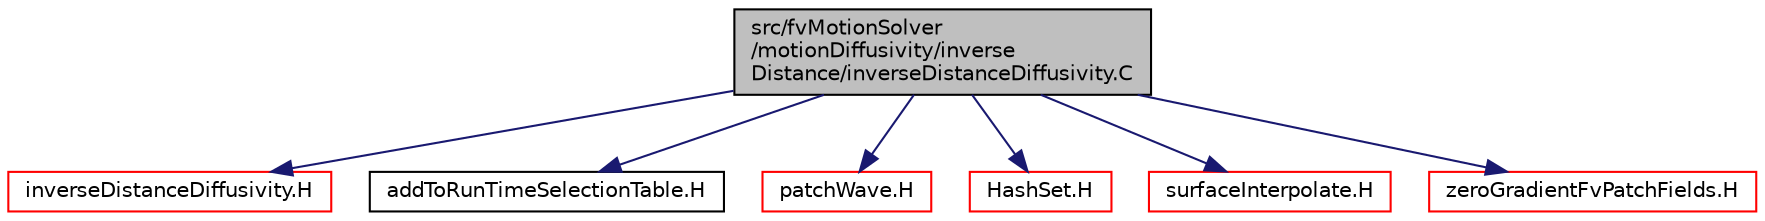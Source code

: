 digraph "src/fvMotionSolver/motionDiffusivity/inverseDistance/inverseDistanceDiffusivity.C"
{
  bgcolor="transparent";
  edge [fontname="Helvetica",fontsize="10",labelfontname="Helvetica",labelfontsize="10"];
  node [fontname="Helvetica",fontsize="10",shape=record];
  Node1 [label="src/fvMotionSolver\l/motionDiffusivity/inverse\lDistance/inverseDistanceDiffusivity.C",height=0.2,width=0.4,color="black", fillcolor="grey75", style="filled", fontcolor="black"];
  Node1 -> Node2 [color="midnightblue",fontsize="10",style="solid",fontname="Helvetica"];
  Node2 [label="inverseDistanceDiffusivity.H",height=0.2,width=0.4,color="red",URL="$a06326.html"];
  Node1 -> Node3 [color="midnightblue",fontsize="10",style="solid",fontname="Helvetica"];
  Node3 [label="addToRunTimeSelectionTable.H",height=0.2,width=0.4,color="black",URL="$a07966.html",tooltip="Macros for easy insertion into run-time selection tables. "];
  Node1 -> Node4 [color="midnightblue",fontsize="10",style="solid",fontname="Helvetica"];
  Node4 [label="patchWave.H",height=0.2,width=0.4,color="red",URL="$a07355.html"];
  Node1 -> Node5 [color="midnightblue",fontsize="10",style="solid",fontname="Helvetica"];
  Node5 [label="HashSet.H",height=0.2,width=0.4,color="red",URL="$a07700.html"];
  Node1 -> Node6 [color="midnightblue",fontsize="10",style="solid",fontname="Helvetica"];
  Node6 [label="surfaceInterpolate.H",height=0.2,width=0.4,color="red",URL="$a06272.html",tooltip="Surface Interpolation. "];
  Node1 -> Node7 [color="midnightblue",fontsize="10",style="solid",fontname="Helvetica"];
  Node7 [label="zeroGradientFvPatchFields.H",height=0.2,width=0.4,color="red",URL="$a05323.html"];
}
